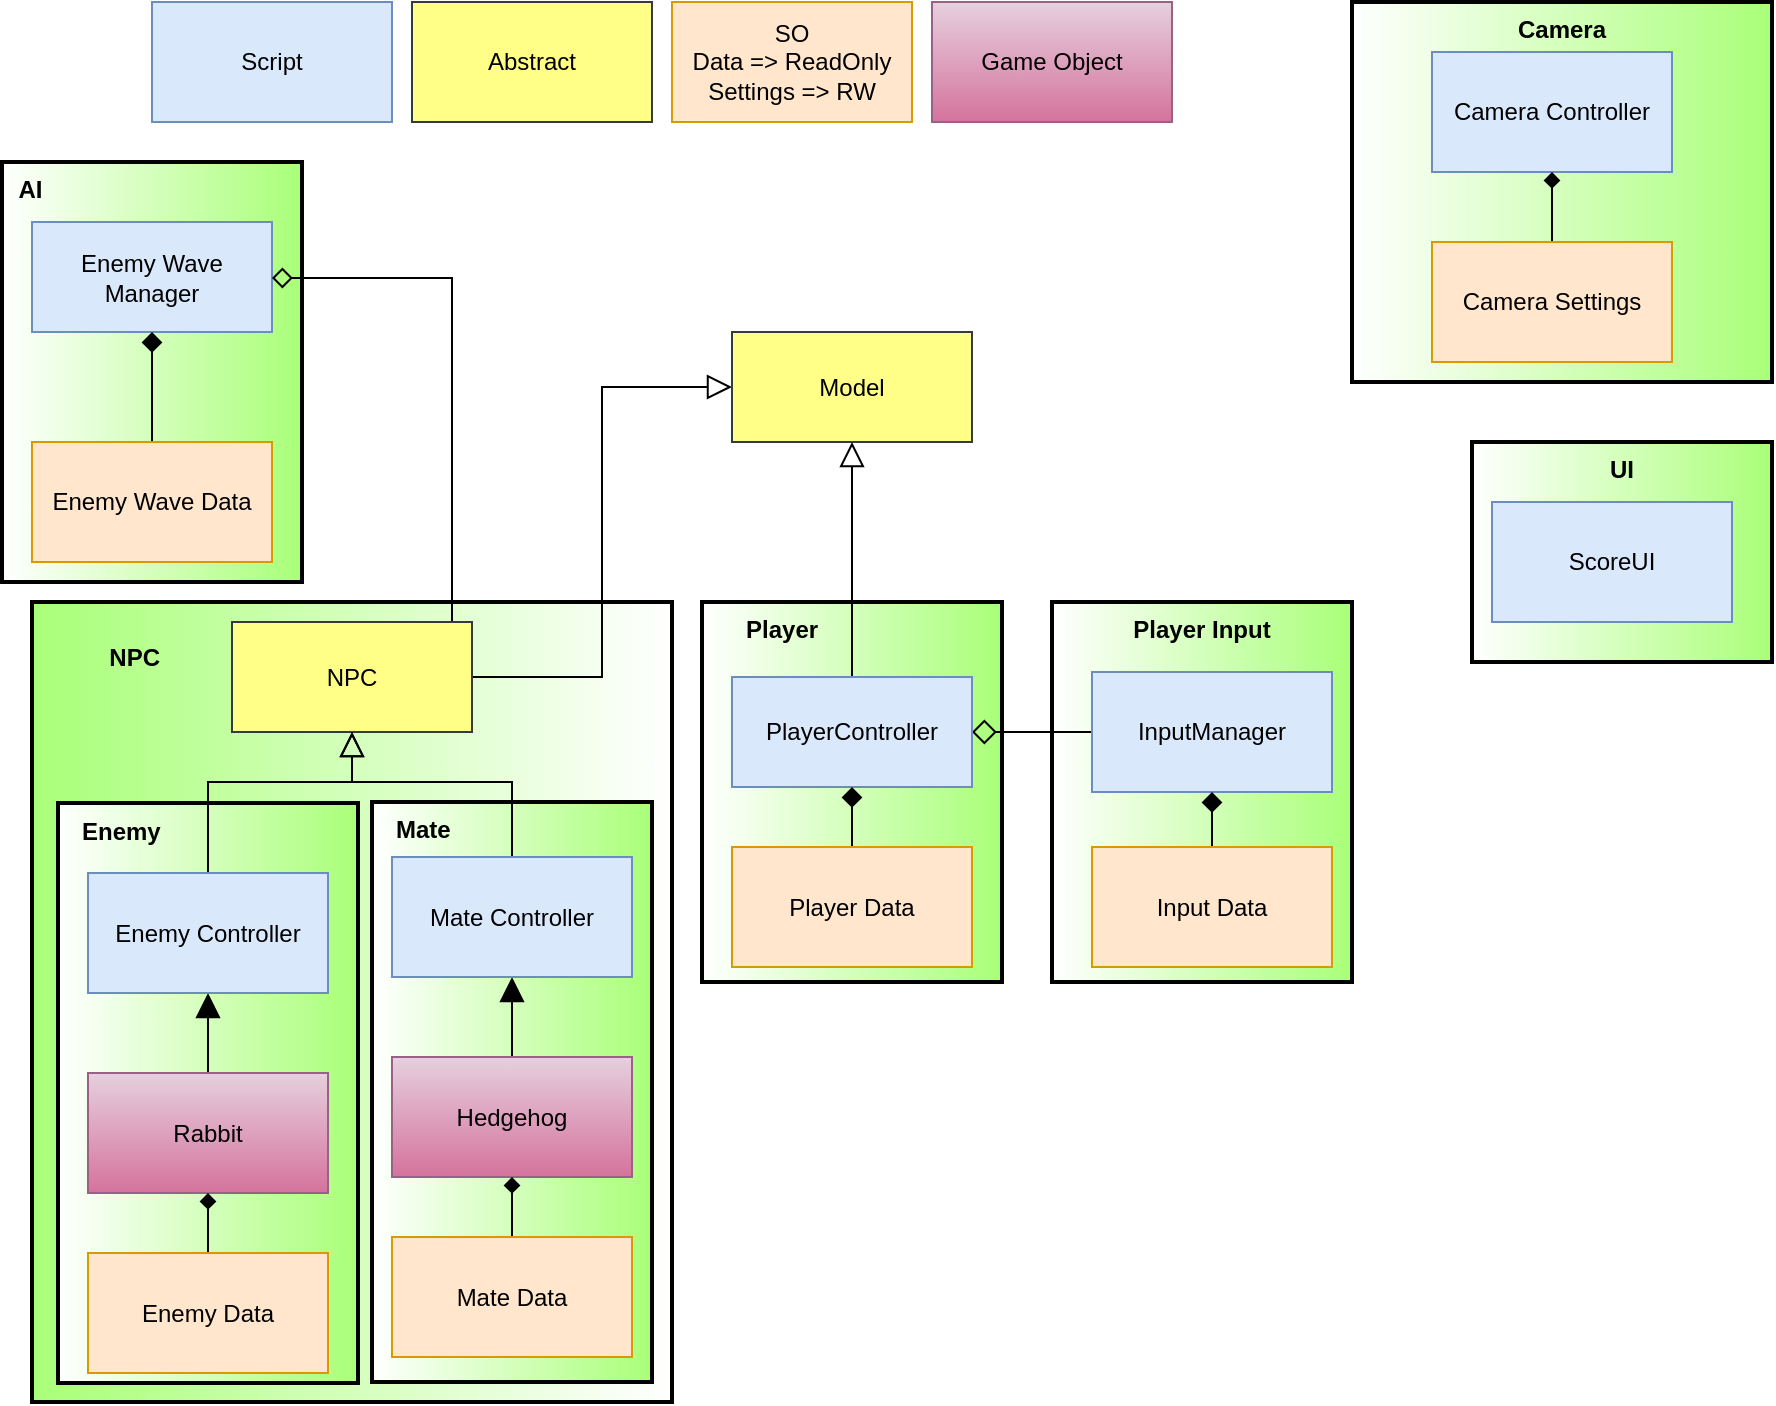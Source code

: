 <mxfile version="16.0.2" type="device"><diagram id="r7m1AY6RR8dVhiLhG_cY" name="Sayfa -1"><mxGraphModel dx="1691" dy="1743" grid="1" gridSize="10" guides="1" tooltips="1" connect="1" arrows="1" fold="1" page="1" pageScale="1" pageWidth="827" pageHeight="1169" math="0" shadow="0"><root><mxCell id="0"/><mxCell id="1" parent="0"/><mxCell id="U9nN_8NHt6ooVzoRtD-I-5" value="&lt;b&gt;&lt;br&gt;&lt;span style=&quot;white-space: pre&quot;&gt;&#9;&lt;/span&gt;&amp;nbsp; &amp;nbsp;NPC&lt;/b&gt;" style="rounded=0;whiteSpace=wrap;html=1;fillColor=#A9FF78;arcSize=50;resizable=1;rotatable=1;pointerEvents=1;treeMoving=0;autosize=0;container=0;labelPadding=0;shadow=0;sketch=0;glass=0;strokeWidth=2;verticalAlign=top;gradientColor=#ffffff;gradientDirection=east;align=left;" vertex="1" parent="1"><mxGeometry x="-130" y="160" width="320" height="400" as="geometry"/></mxCell><mxCell id="ryJAgF1KPEsfLtuCmLlh-69" value="&lt;b&gt;&amp;nbsp; AI&lt;/b&gt;" style="rounded=0;whiteSpace=wrap;html=1;fillColor=#A9FF78;arcSize=50;resizable=1;rotatable=1;pointerEvents=1;treeMoving=0;autosize=0;container=0;labelPadding=0;shadow=0;sketch=0;glass=0;strokeWidth=2;verticalAlign=top;gradientColor=#ffffff;gradientDirection=west;align=left;" parent="1" vertex="1"><mxGeometry x="-145" y="-60" width="150" height="210" as="geometry"/></mxCell><mxCell id="ryJAgF1KPEsfLtuCmLlh-66" value="&lt;b&gt;&amp;nbsp; &amp;nbsp;Mate&lt;/b&gt;" style="rounded=0;whiteSpace=wrap;html=1;fillColor=#A9FF78;arcSize=50;resizable=1;rotatable=1;pointerEvents=1;treeMoving=0;autosize=0;container=0;labelPadding=0;shadow=0;sketch=0;glass=0;strokeWidth=2;verticalAlign=top;gradientColor=#ffffff;gradientDirection=west;align=left;" parent="1" vertex="1"><mxGeometry x="40" y="260" width="140" height="290" as="geometry"/></mxCell><mxCell id="ryJAgF1KPEsfLtuCmLlh-65" value="&lt;b&gt;&amp;nbsp; &amp;nbsp;Enemy&lt;/b&gt;" style="rounded=0;whiteSpace=wrap;html=1;fillColor=#A9FF78;arcSize=50;resizable=1;rotatable=1;pointerEvents=1;treeMoving=0;autosize=0;container=0;labelPadding=0;shadow=0;sketch=0;glass=0;strokeWidth=2;verticalAlign=top;gradientColor=#ffffff;gradientDirection=west;align=left;" parent="1" vertex="1"><mxGeometry x="-117" y="260.5" width="150" height="290" as="geometry"/></mxCell><mxCell id="ryJAgF1KPEsfLtuCmLlh-64" value="&lt;b&gt;&amp;nbsp; &amp;nbsp; &amp;nbsp; Player&lt;/b&gt;" style="rounded=0;whiteSpace=wrap;html=1;fillColor=#A9FF78;arcSize=50;resizable=1;rotatable=1;pointerEvents=1;treeMoving=0;autosize=0;container=0;labelPadding=0;shadow=0;sketch=0;glass=0;strokeWidth=2;verticalAlign=top;gradientColor=#ffffff;gradientDirection=west;align=left;" parent="1" vertex="1"><mxGeometry x="205" y="160" width="150" height="190" as="geometry"/></mxCell><mxCell id="ryJAgF1KPEsfLtuCmLlh-63" value="&lt;b&gt;Player Input&lt;/b&gt;" style="rounded=0;whiteSpace=wrap;html=1;fillColor=#A9FF78;arcSize=50;resizable=1;rotatable=1;pointerEvents=1;treeMoving=0;autosize=0;container=0;labelPadding=0;shadow=0;sketch=0;glass=0;strokeWidth=2;verticalAlign=top;gradientColor=#ffffff;gradientDirection=west;" parent="1" vertex="1"><mxGeometry x="380" y="160" width="150" height="190" as="geometry"/></mxCell><mxCell id="ryJAgF1KPEsfLtuCmLlh-42" value="&lt;b&gt;UI&lt;/b&gt;" style="rounded=0;whiteSpace=wrap;html=1;fillColor=#A9FF78;arcSize=50;resizable=1;rotatable=1;pointerEvents=1;treeMoving=0;autosize=0;container=0;labelPadding=0;shadow=0;sketch=0;glass=0;strokeWidth=2;verticalAlign=top;labelBackgroundColor=none;gradientColor=#ffffff;gradientDirection=west;" parent="1" vertex="1"><mxGeometry x="590" y="80" width="150" height="110" as="geometry"/></mxCell><mxCell id="ryJAgF1KPEsfLtuCmLlh-47" value="&lt;b&gt;Camera&lt;/b&gt;" style="rounded=0;whiteSpace=wrap;html=1;fillColor=#A9FF78;arcSize=50;resizable=1;rotatable=1;pointerEvents=1;treeMoving=0;autosize=0;container=0;labelPadding=0;shadow=0;sketch=0;glass=0;strokeWidth=2;verticalAlign=top;gradientColor=#ffffff;gradientDirection=west;" parent="1" vertex="1"><mxGeometry x="530" y="-140" width="210" height="190" as="geometry"/></mxCell><mxCell id="ryJAgF1KPEsfLtuCmLlh-1" value="Script" style="rounded=0;whiteSpace=wrap;html=1;fillColor=#dae8fc;strokeColor=#6c8ebf;" parent="1" vertex="1"><mxGeometry x="-70" y="-140" width="120" height="60" as="geometry"/></mxCell><mxCell id="ryJAgF1KPEsfLtuCmLlh-2" value="SO&lt;br&gt;Data =&amp;gt; ReadOnly&lt;br&gt;Settings =&amp;gt; RW" style="rounded=0;whiteSpace=wrap;html=1;fillColor=#ffe6cc;strokeColor=#d79b00;" parent="1" vertex="1"><mxGeometry x="190" y="-140" width="120" height="60" as="geometry"/></mxCell><mxCell id="ryJAgF1KPEsfLtuCmLlh-53" value="" style="edgeStyle=orthogonalEdgeStyle;rounded=0;orthogonalLoop=1;jettySize=auto;html=1;endArrow=diamond;endFill=0;endSize=10;" parent="1" source="ryJAgF1KPEsfLtuCmLlh-10" target="ryJAgF1KPEsfLtuCmLlh-23" edge="1"><mxGeometry relative="1" as="geometry"/></mxCell><mxCell id="ryJAgF1KPEsfLtuCmLlh-10" value="InputManager" style="rounded=0;whiteSpace=wrap;html=1;fillColor=#dae8fc;strokeColor=#6c8ebf;" parent="1" vertex="1"><mxGeometry x="400" y="195" width="120" height="60" as="geometry"/></mxCell><mxCell id="ryJAgF1KPEsfLtuCmLlh-11" value="" style="edgeStyle=orthogonalEdgeStyle;rounded=0;orthogonalLoop=1;jettySize=auto;html=1;startArrow=none;startFill=0;endArrow=diamond;endFill=1;endSize=8;" parent="1" source="ryJAgF1KPEsfLtuCmLlh-12" target="ryJAgF1KPEsfLtuCmLlh-10" edge="1"><mxGeometry relative="1" as="geometry"/></mxCell><mxCell id="ryJAgF1KPEsfLtuCmLlh-12" value="Input Data" style="rounded=0;whiteSpace=wrap;html=1;fillColor=#ffe6cc;strokeColor=#d79b00;" parent="1" vertex="1"><mxGeometry x="400" y="282.5" width="120" height="60" as="geometry"/></mxCell><mxCell id="ryJAgF1KPEsfLtuCmLlh-19" value="ScoreUI" style="rounded=0;whiteSpace=wrap;html=1;fillColor=#dae8fc;strokeColor=#6c8ebf;" parent="1" vertex="1"><mxGeometry x="600" y="110" width="120" height="60" as="geometry"/></mxCell><mxCell id="ryJAgF1KPEsfLtuCmLlh-20" value="Camera Controller" style="rounded=0;whiteSpace=wrap;html=1;fillColor=#dae8fc;strokeColor=#6c8ebf;" parent="1" vertex="1"><mxGeometry x="570" y="-115" width="120" height="60" as="geometry"/></mxCell><mxCell id="ryJAgF1KPEsfLtuCmLlh-21" value="" style="edgeStyle=orthogonalEdgeStyle;rounded=0;orthogonalLoop=1;jettySize=auto;html=1;startArrow=none;startFill=0;endArrow=diamond;endFill=1;" parent="1" source="ryJAgF1KPEsfLtuCmLlh-22" target="ryJAgF1KPEsfLtuCmLlh-20" edge="1"><mxGeometry relative="1" as="geometry"/></mxCell><mxCell id="ryJAgF1KPEsfLtuCmLlh-22" value="Camera Settings" style="rounded=0;whiteSpace=wrap;html=1;fillColor=#ffe6cc;strokeColor=#d79b00;" parent="1" vertex="1"><mxGeometry x="570" y="-20" width="120" height="60" as="geometry"/></mxCell><mxCell id="ryJAgF1KPEsfLtuCmLlh-67" style="edgeStyle=orthogonalEdgeStyle;rounded=0;orthogonalLoop=1;jettySize=auto;html=1;exitX=0.5;exitY=0;exitDx=0;exitDy=0;entryX=0.5;entryY=1;entryDx=0;entryDy=0;endArrow=block;endFill=0;endSize=10;" parent="1" source="ryJAgF1KPEsfLtuCmLlh-23" target="ryJAgF1KPEsfLtuCmLlh-49" edge="1"><mxGeometry relative="1" as="geometry"/></mxCell><mxCell id="ryJAgF1KPEsfLtuCmLlh-23" value="PlayerController" style="rounded=0;whiteSpace=wrap;html=1;fillColor=#dae8fc;strokeColor=#6c8ebf;" parent="1" vertex="1"><mxGeometry x="220" y="197.5" width="120" height="55" as="geometry"/></mxCell><mxCell id="ryJAgF1KPEsfLtuCmLlh-31" value="Enemy Wave Manager" style="rounded=0;whiteSpace=wrap;html=1;fillColor=#dae8fc;strokeColor=#6c8ebf;" parent="1" vertex="1"><mxGeometry x="-130" y="-30" width="120" height="55" as="geometry"/></mxCell><mxCell id="ryJAgF1KPEsfLtuCmLlh-52" value="" style="edgeStyle=orthogonalEdgeStyle;rounded=0;orthogonalLoop=1;jettySize=auto;html=1;endArrow=diamond;endFill=0;exitX=0.5;exitY=0;exitDx=0;exitDy=0;startArrow=none;startFill=0;endSize=8;" parent="1" source="ryJAgF1KPEsfLtuCmLlh-32" target="ryJAgF1KPEsfLtuCmLlh-31" edge="1"><mxGeometry relative="1" as="geometry"><Array as="points"><mxPoint x="80" y="-2"/></Array></mxGeometry></mxCell><mxCell id="ryJAgF1KPEsfLtuCmLlh-68" style="edgeStyle=orthogonalEdgeStyle;rounded=0;orthogonalLoop=1;jettySize=auto;html=1;exitX=1;exitY=0.5;exitDx=0;exitDy=0;entryX=0;entryY=0.5;entryDx=0;entryDy=0;endArrow=block;endFill=0;endSize=10;" parent="1" source="ryJAgF1KPEsfLtuCmLlh-32" target="ryJAgF1KPEsfLtuCmLlh-49" edge="1"><mxGeometry relative="1" as="geometry"/></mxCell><mxCell id="ryJAgF1KPEsfLtuCmLlh-32" value="NPC" style="rounded=0;whiteSpace=wrap;html=1;fillColor=#ffff88;strokeColor=#36393d;" parent="1" vertex="1"><mxGeometry x="-30" y="170" width="120" height="55" as="geometry"/></mxCell><mxCell id="ryJAgF1KPEsfLtuCmLlh-33" value="Abstract" style="rounded=0;whiteSpace=wrap;html=1;fillColor=#ffff88;strokeColor=#36393d;" parent="1" vertex="1"><mxGeometry x="60" y="-140" width="120" height="60" as="geometry"/></mxCell><mxCell id="ryJAgF1KPEsfLtuCmLlh-56" value="" style="edgeStyle=orthogonalEdgeStyle;rounded=0;orthogonalLoop=1;jettySize=auto;html=1;endArrow=block;endFill=1;endSize=10;" parent="1" source="ryJAgF1KPEsfLtuCmLlh-34" target="ryJAgF1KPEsfLtuCmLlh-54" edge="1"><mxGeometry relative="1" as="geometry"/></mxCell><mxCell id="ryJAgF1KPEsfLtuCmLlh-34" value="Rabbit" style="rounded=0;whiteSpace=wrap;html=1;fillColor=#e6d0de;strokeColor=#996185;gradientColor=#d5739d;" parent="1" vertex="1"><mxGeometry x="-102" y="395.5" width="120" height="60" as="geometry"/></mxCell><mxCell id="ryJAgF1KPEsfLtuCmLlh-57" value="" style="edgeStyle=orthogonalEdgeStyle;rounded=0;orthogonalLoop=1;jettySize=auto;html=1;endArrow=block;endFill=1;endSize=10;" parent="1" source="ryJAgF1KPEsfLtuCmLlh-35" target="ryJAgF1KPEsfLtuCmLlh-55" edge="1"><mxGeometry relative="1" as="geometry"/></mxCell><mxCell id="ryJAgF1KPEsfLtuCmLlh-35" value="Hedgehog" style="rounded=0;whiteSpace=wrap;html=1;fillColor=#e6d0de;strokeColor=#996185;gradientColor=#d5739d;" parent="1" vertex="1"><mxGeometry x="50" y="387.5" width="120" height="60" as="geometry"/></mxCell><mxCell id="ryJAgF1KPEsfLtuCmLlh-39" value="" style="edgeStyle=orthogonalEdgeStyle;rounded=0;orthogonalLoop=1;jettySize=auto;html=1;endArrow=diamond;startArrow=none;startFill=0;endFill=1;endSize=8;" parent="1" source="ryJAgF1KPEsfLtuCmLlh-38" target="ryJAgF1KPEsfLtuCmLlh-31" edge="1"><mxGeometry relative="1" as="geometry"/></mxCell><mxCell id="ryJAgF1KPEsfLtuCmLlh-38" value="Enemy Wave Data" style="rounded=0;whiteSpace=wrap;html=1;fillColor=#ffe6cc;strokeColor=#d79b00;" parent="1" vertex="1"><mxGeometry x="-130" y="80" width="120" height="60" as="geometry"/></mxCell><mxCell id="ryJAgF1KPEsfLtuCmLlh-41" value="" style="edgeStyle=orthogonalEdgeStyle;rounded=0;orthogonalLoop=1;jettySize=auto;html=1;endArrow=diamond;endFill=1;endSize=8;" parent="1" source="ryJAgF1KPEsfLtuCmLlh-40" target="ryJAgF1KPEsfLtuCmLlh-23" edge="1"><mxGeometry relative="1" as="geometry"/></mxCell><mxCell id="ryJAgF1KPEsfLtuCmLlh-40" value="Player Data" style="rounded=0;whiteSpace=wrap;html=1;fillColor=#ffe6cc;strokeColor=#d79b00;" parent="1" vertex="1"><mxGeometry x="220" y="282.5" width="120" height="60" as="geometry"/></mxCell><mxCell id="ryJAgF1KPEsfLtuCmLlh-44" value="" style="edgeStyle=orthogonalEdgeStyle;rounded=0;orthogonalLoop=1;jettySize=auto;html=1;endArrow=diamond;endFill=1;" parent="1" source="ryJAgF1KPEsfLtuCmLlh-43" target="ryJAgF1KPEsfLtuCmLlh-35" edge="1"><mxGeometry relative="1" as="geometry"/></mxCell><mxCell id="ryJAgF1KPEsfLtuCmLlh-43" value="Mate Data" style="rounded=0;whiteSpace=wrap;html=1;fillColor=#ffe6cc;strokeColor=#d79b00;" parent="1" vertex="1"><mxGeometry x="50" y="477.5" width="120" height="60" as="geometry"/></mxCell><mxCell id="ryJAgF1KPEsfLtuCmLlh-46" value="" style="edgeStyle=orthogonalEdgeStyle;rounded=0;orthogonalLoop=1;jettySize=auto;html=1;endArrow=diamond;endFill=1;" parent="1" source="ryJAgF1KPEsfLtuCmLlh-45" target="ryJAgF1KPEsfLtuCmLlh-34" edge="1"><mxGeometry relative="1" as="geometry"/></mxCell><mxCell id="ryJAgF1KPEsfLtuCmLlh-45" value="Enemy Data" style="rounded=0;whiteSpace=wrap;html=1;fillColor=#ffe6cc;strokeColor=#d79b00;" parent="1" vertex="1"><mxGeometry x="-102" y="485.5" width="120" height="60" as="geometry"/></mxCell><mxCell id="ryJAgF1KPEsfLtuCmLlh-49" value="Model" style="rounded=0;whiteSpace=wrap;html=1;fillColor=#ffff88;strokeColor=#36393d;" parent="1" vertex="1"><mxGeometry x="220" y="25" width="120" height="55" as="geometry"/></mxCell><mxCell id="U9nN_8NHt6ooVzoRtD-I-3" style="edgeStyle=orthogonalEdgeStyle;rounded=0;orthogonalLoop=1;jettySize=auto;html=1;exitX=0.5;exitY=0;exitDx=0;exitDy=0;entryX=0.5;entryY=1;entryDx=0;entryDy=0;endArrow=block;endFill=0;endSize=10;" edge="1" parent="1" source="ryJAgF1KPEsfLtuCmLlh-54" target="ryJAgF1KPEsfLtuCmLlh-32"><mxGeometry relative="1" as="geometry"><Array as="points"><mxPoint x="-42" y="250"/><mxPoint x="30" y="250"/></Array></mxGeometry></mxCell><mxCell id="ryJAgF1KPEsfLtuCmLlh-54" value="Enemy Controller" style="rounded=0;whiteSpace=wrap;html=1;fillColor=#dae8fc;strokeColor=#6c8ebf;" parent="1" vertex="1"><mxGeometry x="-102" y="295.5" width="120" height="60" as="geometry"/></mxCell><mxCell id="U9nN_8NHt6ooVzoRtD-I-4" style="edgeStyle=orthogonalEdgeStyle;rounded=0;orthogonalLoop=1;jettySize=auto;html=1;exitX=0.5;exitY=0;exitDx=0;exitDy=0;entryX=0.5;entryY=1;entryDx=0;entryDy=0;endArrow=block;endFill=0;endSize=10;" edge="1" parent="1" source="ryJAgF1KPEsfLtuCmLlh-55" target="ryJAgF1KPEsfLtuCmLlh-32"><mxGeometry relative="1" as="geometry"><Array as="points"><mxPoint x="110" y="250"/><mxPoint x="30" y="250"/></Array></mxGeometry></mxCell><mxCell id="ryJAgF1KPEsfLtuCmLlh-55" value="Mate Controller" style="rounded=0;whiteSpace=wrap;html=1;fillColor=#dae8fc;strokeColor=#6c8ebf;" parent="1" vertex="1"><mxGeometry x="50" y="287.5" width="120" height="60" as="geometry"/></mxCell><mxCell id="ryJAgF1KPEsfLtuCmLlh-62" value="Game Object" style="rounded=0;whiteSpace=wrap;html=1;fillColor=#e6d0de;strokeColor=#996185;gradientColor=#d5739d;" parent="1" vertex="1"><mxGeometry x="320" y="-140" width="120" height="60" as="geometry"/></mxCell></root></mxGraphModel></diagram></mxfile>